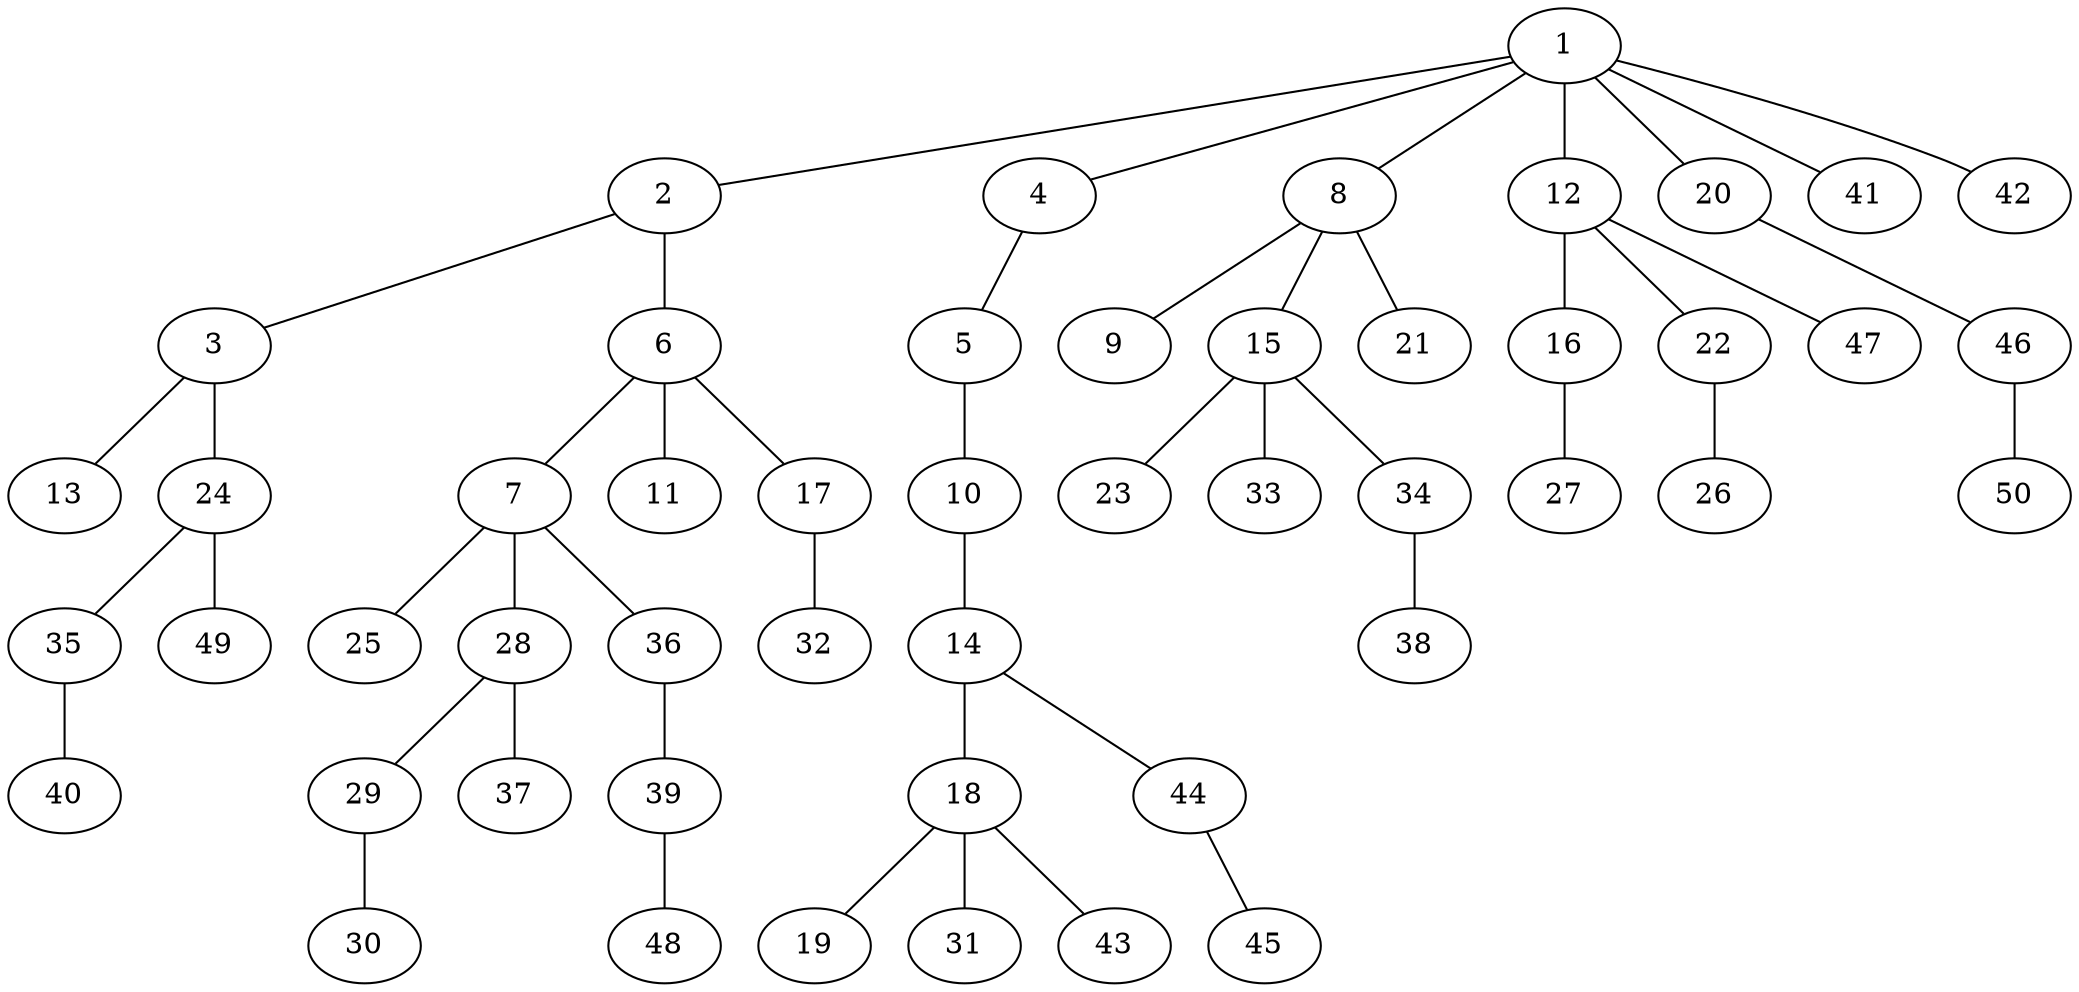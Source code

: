 graph graphname {1--2
1--4
1--8
1--12
1--20
1--41
1--42
2--3
2--6
3--13
3--24
4--5
5--10
6--7
6--11
6--17
7--25
7--28
7--36
8--9
8--15
8--21
10--14
12--16
12--22
12--47
14--18
14--44
15--23
15--33
15--34
16--27
17--32
18--19
18--31
18--43
20--46
22--26
24--35
24--49
28--29
28--37
29--30
34--38
35--40
36--39
39--48
44--45
46--50
}